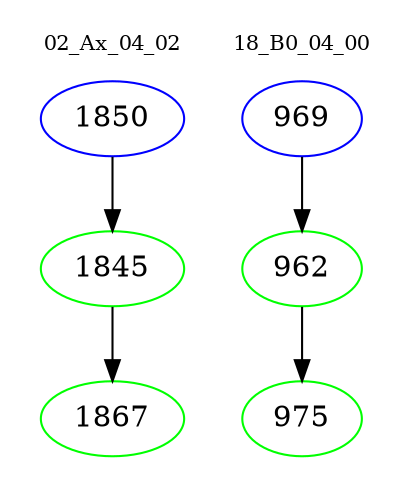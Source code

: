 digraph{
subgraph cluster_0 {
color = white
label = "02_Ax_04_02";
fontsize=10;
T0_1850 [label="1850", color="blue"]
T0_1850 -> T0_1845 [color="black"]
T0_1845 [label="1845", color="green"]
T0_1845 -> T0_1867 [color="black"]
T0_1867 [label="1867", color="green"]
}
subgraph cluster_1 {
color = white
label = "18_B0_04_00";
fontsize=10;
T1_969 [label="969", color="blue"]
T1_969 -> T1_962 [color="black"]
T1_962 [label="962", color="green"]
T1_962 -> T1_975 [color="black"]
T1_975 [label="975", color="green"]
}
}
